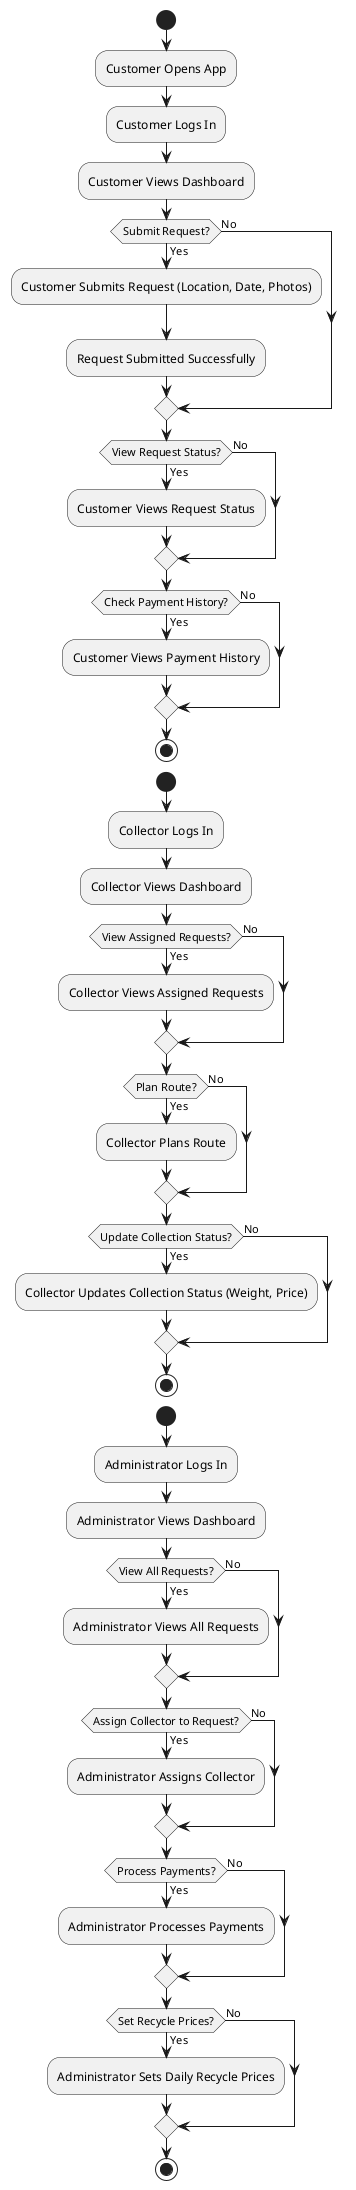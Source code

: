@startuml
!define RECTANGLE class

start

' Customer Flow
:Customer Opens App;
:Customer Logs In;
:Customer Views Dashboard;

if (Submit Request?) then (Yes)
  :Customer Submits Request (Location, Date, Photos);
  :Request Submitted Successfully;
else (No)
endif

if (View Request Status?) then (Yes)
  :Customer Views Request Status;
else (No)
endif

if (Check Payment History?) then (Yes)
  :Customer Views Payment History;
else (No)
endif

stop

' Collector Flow
start
:Collector Logs In;
:Collector Views Dashboard;

if (View Assigned Requests?) then (Yes)
  :Collector Views Assigned Requests;
else (No)
endif

if (Plan Route?) then (Yes)
  :Collector Plans Route;
else (No)
endif

if (Update Collection Status?) then (Yes)
  :Collector Updates Collection Status (Weight, Price);
else (No)
endif

stop

' Administrator Flow
start
:Administrator Logs In;
:Administrator Views Dashboard;

if (View All Requests?) then (Yes)
  :Administrator Views All Requests;
else (No)
endif

if (Assign Collector to Request?) then (Yes)
  :Administrator Assigns Collector;
else (No)
endif

if (Process Payments?) then (Yes)
  :Administrator Processes Payments;
else (No)
endif

if (Set Recycle Prices?) then (Yes)
  :Administrator Sets Daily Recycle Prices;
else (No)
endif

stop
@enduml